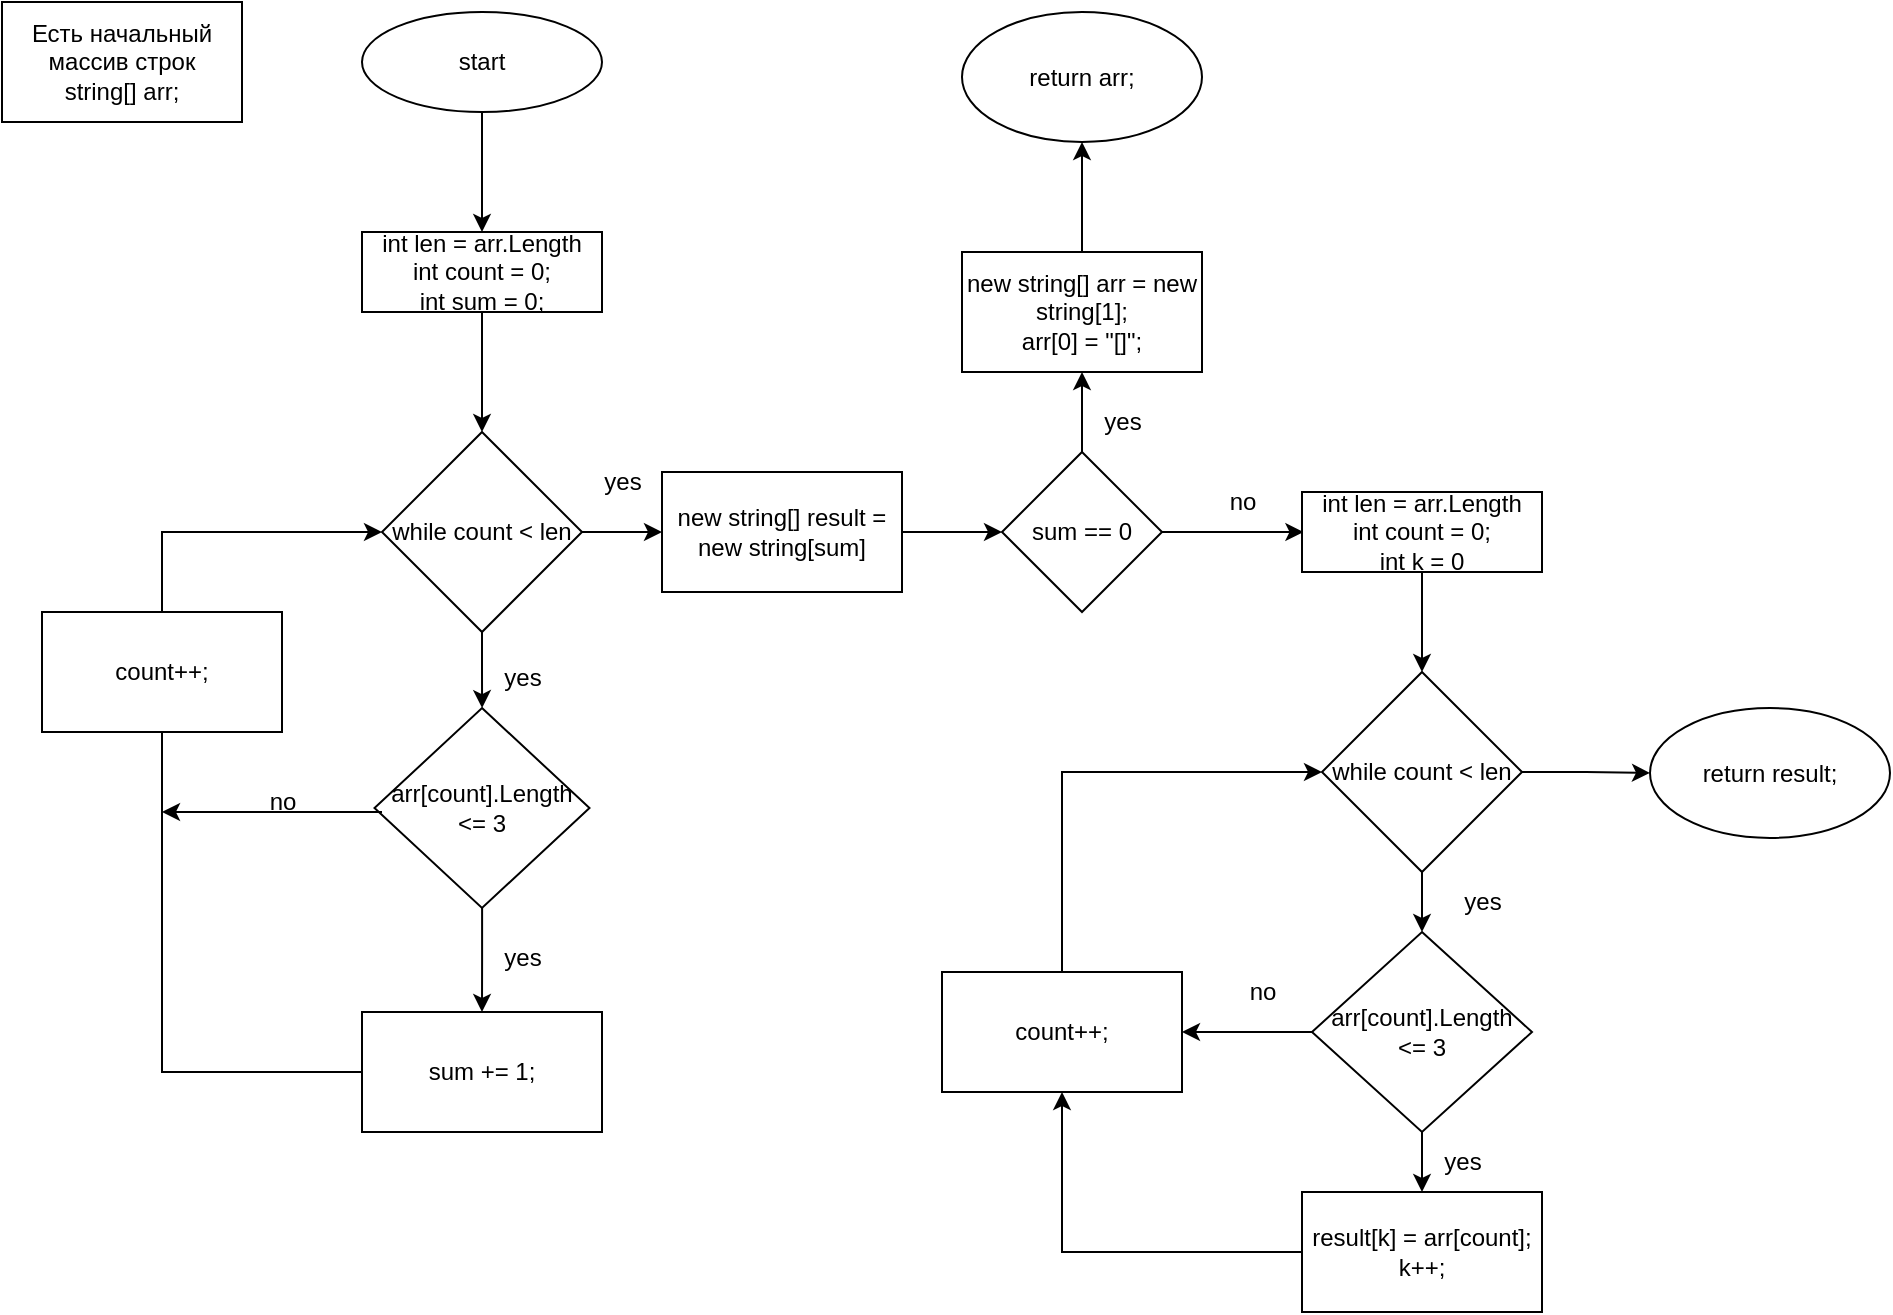 <mxfile>
    <diagram id="-IK2WRMda4ApWd7FWav9" name="Page-1">
        <mxGraphModel dx="1921" dy="619" grid="1" gridSize="10" guides="1" tooltips="1" connect="1" arrows="1" fold="1" page="1" pageScale="1" pageWidth="850" pageHeight="1100" math="0" shadow="0">
            <root>
                <mxCell id="0"/>
                <mxCell id="1" parent="0"/>
                <mxCell id="87" value="" style="edgeStyle=orthogonalEdgeStyle;rounded=0;orthogonalLoop=1;jettySize=auto;html=1;" edge="1" parent="1" source="88" target="90">
                    <mxGeometry relative="1" as="geometry"/>
                </mxCell>
                <mxCell id="88" value="start" style="ellipse;whiteSpace=wrap;html=1;" vertex="1" parent="1">
                    <mxGeometry x="-20" y="5" width="120" height="50" as="geometry"/>
                </mxCell>
                <mxCell id="89" value="" style="edgeStyle=orthogonalEdgeStyle;rounded=0;orthogonalLoop=1;jettySize=auto;html=1;" edge="1" parent="1" source="90" target="93">
                    <mxGeometry relative="1" as="geometry"/>
                </mxCell>
                <mxCell id="90" value="int len = arr.Length&lt;br&gt;int count = 0;&lt;br&gt;int sum = 0;" style="whiteSpace=wrap;html=1;align=center;" vertex="1" parent="1">
                    <mxGeometry x="-20" y="115" width="120" height="40" as="geometry"/>
                </mxCell>
                <mxCell id="91" value="" style="edgeStyle=orthogonalEdgeStyle;rounded=0;orthogonalLoop=1;jettySize=auto;html=1;" edge="1" parent="1" source="93" target="96">
                    <mxGeometry relative="1" as="geometry"/>
                </mxCell>
                <mxCell id="92" value="" style="edgeStyle=orthogonalEdgeStyle;rounded=0;orthogonalLoop=1;jettySize=auto;html=1;" edge="1" parent="1" source="93" target="104">
                    <mxGeometry relative="1" as="geometry"/>
                </mxCell>
                <mxCell id="93" value="while count &amp;lt; len" style="rhombus;whiteSpace=wrap;html=1;" vertex="1" parent="1">
                    <mxGeometry x="-10" y="215" width="100" height="100" as="geometry"/>
                </mxCell>
                <mxCell id="94" value="Есть начальный массив строк &lt;br&gt;string[] arr;" style="rounded=0;whiteSpace=wrap;html=1;" vertex="1" parent="1">
                    <mxGeometry x="-200" width="120" height="60" as="geometry"/>
                </mxCell>
                <mxCell id="95" value="" style="edgeStyle=orthogonalEdgeStyle;rounded=0;orthogonalLoop=1;jettySize=auto;html=1;" edge="1" parent="1" source="96" target="97">
                    <mxGeometry relative="1" as="geometry"/>
                </mxCell>
                <mxCell id="96" value="arr[count].Length &amp;lt;= 3" style="rhombus;whiteSpace=wrap;html=1;" vertex="1" parent="1">
                    <mxGeometry x="-13.75" y="353" width="107.5" height="100" as="geometry"/>
                </mxCell>
                <mxCell id="97" value="sum += 1;" style="whiteSpace=wrap;html=1;" vertex="1" parent="1">
                    <mxGeometry x="-20" y="505" width="120" height="60" as="geometry"/>
                </mxCell>
                <mxCell id="98" value="" style="endArrow=classic;html=1;rounded=0;exitX=0;exitY=0.5;exitDx=0;exitDy=0;entryX=0;entryY=0.5;entryDx=0;entryDy=0;" edge="1" parent="1">
                    <mxGeometry width="50" height="50" relative="1" as="geometry">
                        <mxPoint x="-20" y="535" as="sourcePoint"/>
                        <mxPoint x="-10" y="265" as="targetPoint"/>
                        <Array as="points">
                            <mxPoint x="-120" y="535"/>
                            <mxPoint x="-120" y="265"/>
                        </Array>
                    </mxGeometry>
                </mxCell>
                <mxCell id="99" value="" style="endArrow=classic;html=1;rounded=0;" edge="1" parent="1">
                    <mxGeometry width="50" height="50" relative="1" as="geometry">
                        <mxPoint x="-60" y="405" as="sourcePoint"/>
                        <mxPoint x="-120" y="405" as="targetPoint"/>
                        <Array as="points">
                            <mxPoint x="-10" y="405"/>
                        </Array>
                    </mxGeometry>
                </mxCell>
                <mxCell id="100" value="no" style="text;html=1;align=center;verticalAlign=middle;resizable=0;points=[];autosize=1;strokeColor=none;fillColor=none;" vertex="1" parent="1">
                    <mxGeometry x="-80" y="385" width="40" height="30" as="geometry"/>
                </mxCell>
                <mxCell id="101" value="yes" style="text;html=1;align=center;verticalAlign=middle;resizable=0;points=[];autosize=1;strokeColor=none;fillColor=none;" vertex="1" parent="1">
                    <mxGeometry x="40" y="323" width="40" height="30" as="geometry"/>
                </mxCell>
                <mxCell id="102" value="yes" style="text;html=1;align=center;verticalAlign=middle;resizable=0;points=[];autosize=1;strokeColor=none;fillColor=none;" vertex="1" parent="1">
                    <mxGeometry x="40" y="463" width="40" height="30" as="geometry"/>
                </mxCell>
                <mxCell id="103" value="" style="edgeStyle=orthogonalEdgeStyle;rounded=0;orthogonalLoop=1;jettySize=auto;html=1;" edge="1" parent="1" source="104" target="114">
                    <mxGeometry relative="1" as="geometry"/>
                </mxCell>
                <mxCell id="104" value="new string[] result = new string[sum]" style="whiteSpace=wrap;html=1;" vertex="1" parent="1">
                    <mxGeometry x="130" y="235" width="120" height="60" as="geometry"/>
                </mxCell>
                <mxCell id="105" style="edgeStyle=orthogonalEdgeStyle;rounded=0;orthogonalLoop=1;jettySize=auto;html=1;entryX=0.5;entryY=0;entryDx=0;entryDy=0;" edge="1" parent="1" source="107" target="110">
                    <mxGeometry relative="1" as="geometry"/>
                </mxCell>
                <mxCell id="106" style="edgeStyle=orthogonalEdgeStyle;rounded=0;orthogonalLoop=1;jettySize=auto;html=1;entryX=0;entryY=0.5;entryDx=0;entryDy=0;" edge="1" parent="1" source="107" target="130">
                    <mxGeometry relative="1" as="geometry"/>
                </mxCell>
                <mxCell id="107" value="while count &amp;lt; len" style="rhombus;whiteSpace=wrap;html=1;" vertex="1" parent="1">
                    <mxGeometry x="460" y="335" width="100" height="100" as="geometry"/>
                </mxCell>
                <mxCell id="108" style="edgeStyle=orthogonalEdgeStyle;rounded=0;orthogonalLoop=1;jettySize=auto;html=1;entryX=0.5;entryY=0;entryDx=0;entryDy=0;" edge="1" parent="1" source="110" target="112">
                    <mxGeometry relative="1" as="geometry"/>
                </mxCell>
                <mxCell id="109" value="" style="edgeStyle=orthogonalEdgeStyle;rounded=0;orthogonalLoop=1;jettySize=auto;html=1;" edge="1" parent="1" source="110" target="125">
                    <mxGeometry relative="1" as="geometry"/>
                </mxCell>
                <mxCell id="110" value="arr[count].Length &amp;lt;= 3" style="rhombus;whiteSpace=wrap;html=1;" vertex="1" parent="1">
                    <mxGeometry x="455" y="465" width="110" height="100" as="geometry"/>
                </mxCell>
                <mxCell id="111" style="edgeStyle=orthogonalEdgeStyle;rounded=0;orthogonalLoop=1;jettySize=auto;html=1;entryX=0.5;entryY=1;entryDx=0;entryDy=0;" edge="1" parent="1" source="112" target="125">
                    <mxGeometry relative="1" as="geometry"/>
                </mxCell>
                <mxCell id="112" value="result[k] = arr[count];&lt;br&gt;k++;" style="whiteSpace=wrap;html=1;" vertex="1" parent="1">
                    <mxGeometry x="450" y="595" width="120" height="60" as="geometry"/>
                </mxCell>
                <mxCell id="113" value="" style="edgeStyle=orthogonalEdgeStyle;rounded=0;orthogonalLoop=1;jettySize=auto;html=1;" edge="1" parent="1" source="114" target="116">
                    <mxGeometry relative="1" as="geometry"/>
                </mxCell>
                <mxCell id="114" value="sum == 0" style="rhombus;whiteSpace=wrap;html=1;" vertex="1" parent="1">
                    <mxGeometry x="300" y="225" width="80" height="80" as="geometry"/>
                </mxCell>
                <mxCell id="115" value="" style="edgeStyle=orthogonalEdgeStyle;rounded=0;orthogonalLoop=1;jettySize=auto;html=1;" edge="1" parent="1" source="116" target="117">
                    <mxGeometry relative="1" as="geometry"/>
                </mxCell>
                <mxCell id="116" value="new string[] arr = new string[1];&lt;br&gt;arr[0] = &quot;[]&quot;;" style="whiteSpace=wrap;html=1;" vertex="1" parent="1">
                    <mxGeometry x="280" y="125" width="120" height="60" as="geometry"/>
                </mxCell>
                <mxCell id="117" value="return arr;" style="ellipse;whiteSpace=wrap;html=1;" vertex="1" parent="1">
                    <mxGeometry x="280" y="5" width="120" height="65" as="geometry"/>
                </mxCell>
                <mxCell id="118" value="yes" style="text;html=1;align=center;verticalAlign=middle;resizable=0;points=[];autosize=1;strokeColor=none;fillColor=none;" vertex="1" parent="1">
                    <mxGeometry x="340" y="195" width="40" height="30" as="geometry"/>
                </mxCell>
                <mxCell id="119" value="yes" style="text;html=1;align=center;verticalAlign=middle;resizable=0;points=[];autosize=1;strokeColor=none;fillColor=none;" vertex="1" parent="1">
                    <mxGeometry x="90" y="225" width="40" height="30" as="geometry"/>
                </mxCell>
                <mxCell id="120" value="" style="endArrow=classic;html=1;rounded=0;" edge="1" parent="1" source="114">
                    <mxGeometry width="50" height="50" relative="1" as="geometry">
                        <mxPoint x="380" y="315" as="sourcePoint"/>
                        <mxPoint x="450.711" y="265" as="targetPoint"/>
                    </mxGeometry>
                </mxCell>
                <mxCell id="121" value="no" style="text;html=1;align=center;verticalAlign=middle;resizable=0;points=[];autosize=1;strokeColor=none;fillColor=none;" vertex="1" parent="1">
                    <mxGeometry x="400" y="235" width="40" height="30" as="geometry"/>
                </mxCell>
                <mxCell id="122" style="edgeStyle=orthogonalEdgeStyle;rounded=0;orthogonalLoop=1;jettySize=auto;html=1;entryX=0.5;entryY=0;entryDx=0;entryDy=0;" edge="1" parent="1" source="123" target="107">
                    <mxGeometry relative="1" as="geometry"/>
                </mxCell>
                <mxCell id="123" value="int len = arr.Length&lt;br&gt;int count = 0;&lt;br&gt;int k = 0" style="whiteSpace=wrap;html=1;align=center;" vertex="1" parent="1">
                    <mxGeometry x="450" y="245" width="120" height="40" as="geometry"/>
                </mxCell>
                <mxCell id="124" style="edgeStyle=orthogonalEdgeStyle;rounded=0;orthogonalLoop=1;jettySize=auto;html=1;entryX=0;entryY=0.5;entryDx=0;entryDy=0;" edge="1" parent="1" source="125" target="107">
                    <mxGeometry relative="1" as="geometry">
                        <Array as="points">
                            <mxPoint x="330" y="385"/>
                        </Array>
                    </mxGeometry>
                </mxCell>
                <mxCell id="125" value="count++;" style="whiteSpace=wrap;html=1;" vertex="1" parent="1">
                    <mxGeometry x="270" y="485" width="120" height="60" as="geometry"/>
                </mxCell>
                <mxCell id="126" value="count++;" style="whiteSpace=wrap;html=1;" vertex="1" parent="1">
                    <mxGeometry x="-180" y="305" width="120" height="60" as="geometry"/>
                </mxCell>
                <mxCell id="127" value="yes" style="text;html=1;align=center;verticalAlign=middle;resizable=0;points=[];autosize=1;strokeColor=none;fillColor=none;" vertex="1" parent="1">
                    <mxGeometry x="520" y="435" width="40" height="30" as="geometry"/>
                </mxCell>
                <mxCell id="128" value="yes" style="text;html=1;align=center;verticalAlign=middle;resizable=0;points=[];autosize=1;strokeColor=none;fillColor=none;" vertex="1" parent="1">
                    <mxGeometry x="510" y="565" width="40" height="30" as="geometry"/>
                </mxCell>
                <mxCell id="129" value="no" style="text;html=1;align=center;verticalAlign=middle;resizable=0;points=[];autosize=1;strokeColor=none;fillColor=none;" vertex="1" parent="1">
                    <mxGeometry x="410" y="480" width="40" height="30" as="geometry"/>
                </mxCell>
                <mxCell id="130" value="return result;" style="ellipse;whiteSpace=wrap;html=1;" vertex="1" parent="1">
                    <mxGeometry x="624" y="353" width="120" height="65" as="geometry"/>
                </mxCell>
            </root>
        </mxGraphModel>
    </diagram>
</mxfile>